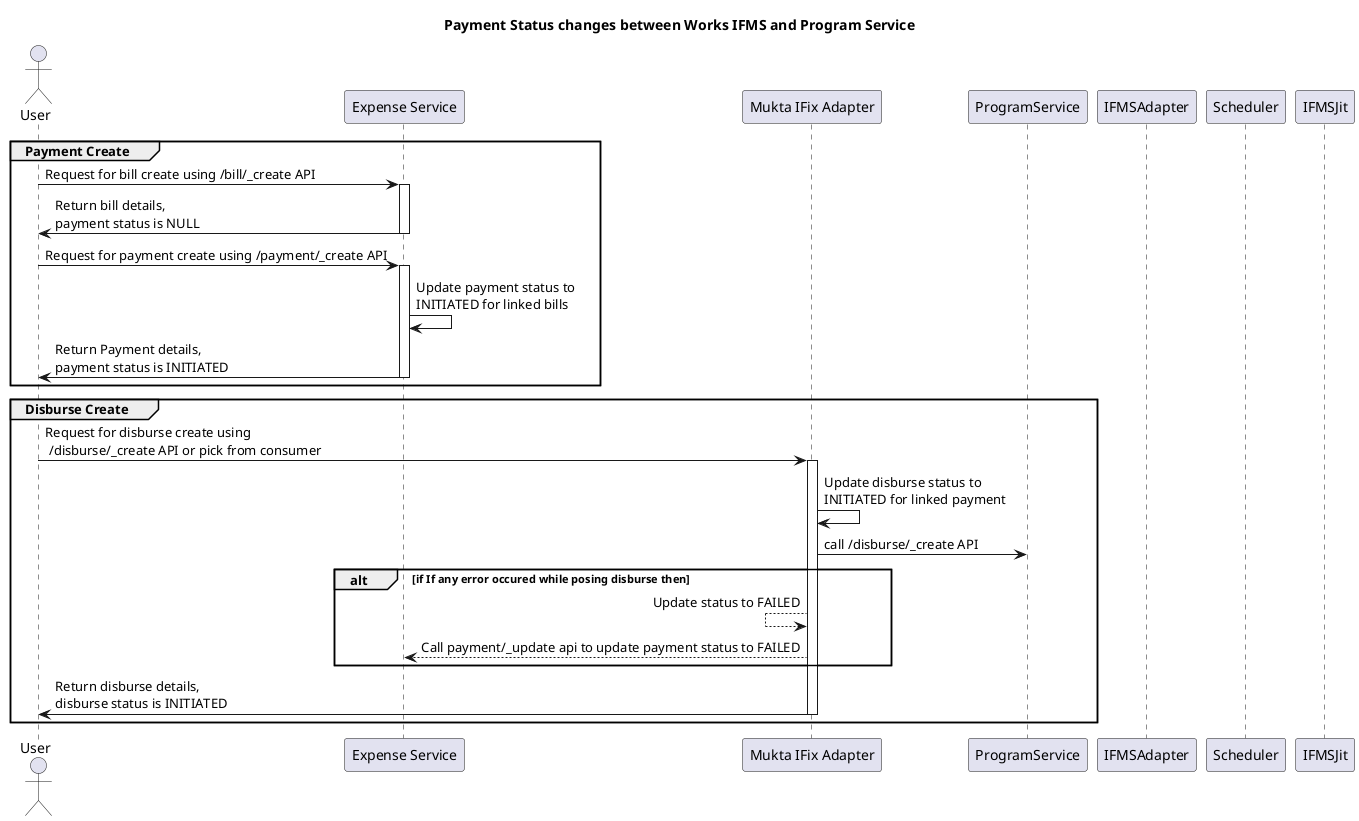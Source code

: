 @startuml
title Payment Status changes between Works IFMS and Program Service
actor User as User order 0
participant  ExpenseService as "Expense Service" order 1
participant MuktaIFixAdapter as "Mukta IFix Adapter" order 2
participant ProgramService as ProgramService order 3
participant IFMSAdapter as IFMSAdapter order 4
participant Scheduler as Scheduler order 5
participant IFMSJit as IFMSJit order 6

group Payment Create
    User -> ExpenseService: Request for bill create using /bill/_create API
    activate ExpenseService
    ExpenseService -> User: Return bill details, \npayment status is NULL
    deactivate ExpenseService

    User -> ExpenseService: Request for payment create using /payment/_create API
    activate ExpenseService
    ExpenseService -> ExpenseService: Update payment status to \nINITIATED for linked bills
    ExpenseService -> User: Return Payment details, \npayment status is INITIATED
    deactivate ExpenseService
end

group Disburse Create
    User -> MuktaIFixAdapter: Request for disburse create using \n /disburse/_create API or pick from consumer
    activate MuktaIFixAdapter
    MuktaIFixAdapter -> MuktaIFixAdapter: Update disburse status to \nINITIATED for linked payment
    MuktaIFixAdapter -> ProgramService: call /disburse/_create API
    alt if If any error occured while posing disburse then
        MuktaIFixAdapter <-- MuktaIFixAdapter: Update status to FAILED
        ExpenseService <-- MuktaIFixAdapter: Call payment/_update api to update payment status to FAILED
    end
    MuktaIFixAdapter -> User: Return disburse details, \ndisburse status is INITIATED
    deactivate MuktaIFixAdapter
end

@enduml
